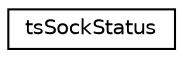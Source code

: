 digraph "Graphical Class Hierarchy"
{
 // LATEX_PDF_SIZE
  edge [fontname="Helvetica",fontsize="10",labelfontname="Helvetica",labelfontsize="10"];
  node [fontname="Helvetica",fontsize="10",shape=record];
  rankdir="LR";
  Node0 [label="tsSockStatus",height=0.2,width=0.4,color="black", fillcolor="white", style="filled",URL="$structtsSockStatus.html",tooltip=" "];
}
